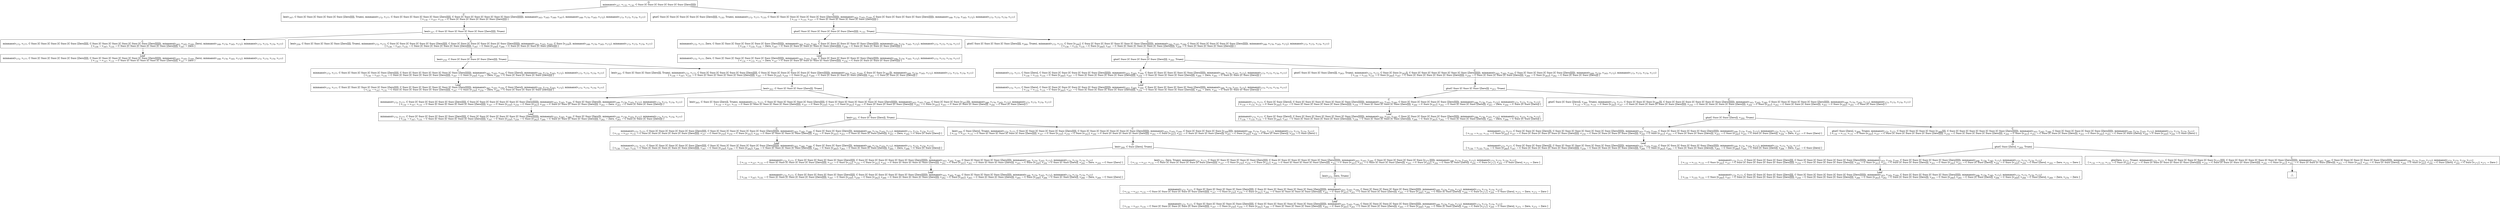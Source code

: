 digraph {
    graph [rankdir=TB
          ,bgcolor=transparent];
    node [shape=box
         ,fillcolor=white
         ,style=filled];
    0 [label=<O <BR/> minmaxo(v<SUB>167</SUB>, v<SUB>135</SUB>, v<SUB>130</SUB>, C Succ [C Succ [C Succ [C Succ [C Succ [Zero]]]]])>];
    1 [label=<C <BR/> leo(v<SUB>167</SUB>, C Succ [C Succ [C Succ [C Succ [C Succ [Zero]]]]], Trueo), minmaxo(v<SUB>172</SUB>, v<SUB>177</SUB>, C Succ [C Succ [C Succ [C Succ [C Succ [Zero]]]]], C Succ [C Succ [C Succ [C Succ [C Succ [C Succ [Zero]]]]]]), minmaxo(v<SUB>163</SUB>, v<SUB>165</SUB>, v<SUB>160</SUB>, v<SUB>167</SUB>), minmaxo(v<SUB>168</SUB>, v<SUB>170</SUB>, v<SUB>165</SUB>, v<SUB>172</SUB>), minmaxo(v<SUB>173</SUB>, v<SUB>175</SUB>, v<SUB>170</SUB>, v<SUB>177</SUB>) <BR/>  [ v<SUB>130</SUB> &rarr; v<SUB>167</SUB>, v<SUB>135</SUB> &rarr; C Succ [C Succ [C Succ [C Succ [C Succ [Zero]]]]] ] >];
    2 [label=<C <BR/> gto(C Succ [C Succ [C Succ [C Succ [C Succ [Zero]]]]], v<SUB>135</SUB>, Trueo), minmaxo(v<SUB>172</SUB>, v<SUB>177</SUB>, v<SUB>135</SUB>, C Succ [C Succ [C Succ [C Succ [C Succ [C Succ [Zero]]]]]]), minmaxo(v<SUB>163</SUB>, v<SUB>165</SUB>, v<SUB>160</SUB>, C Succ [C Succ [C Succ [C Succ [C Succ [Zero]]]]]), minmaxo(v<SUB>168</SUB>, v<SUB>170</SUB>, v<SUB>165</SUB>, v<SUB>172</SUB>), minmaxo(v<SUB>173</SUB>, v<SUB>175</SUB>, v<SUB>170</SUB>, v<SUB>177</SUB>) <BR/>  [ v<SUB>130</SUB> &rarr; v<SUB>135</SUB>, v<SUB>167</SUB> &rarr; C Succ [C Succ [C Succ [C Succ [C Succ [Zero]]]]] ] >];
    3 [label=<O <BR/> leo(v<SUB>167</SUB>, C Succ [C Succ [C Succ [C Succ [C Succ [Zero]]]]], Trueo)>];
    4 [label=<C <BR/> minmaxo(v<SUB>172</SUB>, v<SUB>177</SUB>, C Succ [C Succ [C Succ [C Succ [C Succ [Zero]]]]], C Succ [C Succ [C Succ [C Succ [C Succ [C Succ [Zero]]]]]]), minmaxo(v<SUB>163</SUB>, v<SUB>165</SUB>, v<SUB>160</SUB>, Zero), minmaxo(v<SUB>168</SUB>, v<SUB>170</SUB>, v<SUB>165</SUB>, v<SUB>172</SUB>), minmaxo(v<SUB>173</SUB>, v<SUB>175</SUB>, v<SUB>170</SUB>, v<SUB>177</SUB>) <BR/>  [ v<SUB>130</SUB> &rarr; v<SUB>167</SUB>, v<SUB>135</SUB> &rarr; C Succ [C Succ [C Succ [C Succ [C Succ [Zero]]]]], v<SUB>167</SUB> &rarr; Zero ] >];
    5 [label=<C <BR/> leo(v<SUB>259</SUB>, C Succ [C Succ [C Succ [C Succ [Zero]]]], Trueo), minmaxo(v<SUB>172</SUB>, v<SUB>177</SUB>, C Succ [C Succ [C Succ [C Succ [C Succ [Zero]]]]], C Succ [C Succ [C Succ [C Succ [C Succ [C Succ [Zero]]]]]]), minmaxo(v<SUB>163</SUB>, v<SUB>165</SUB>, v<SUB>160</SUB>, C Succ [v<SUB>259</SUB>]), minmaxo(v<SUB>168</SUB>, v<SUB>170</SUB>, v<SUB>165</SUB>, v<SUB>172</SUB>), minmaxo(v<SUB>173</SUB>, v<SUB>175</SUB>, v<SUB>170</SUB>, v<SUB>177</SUB>) <BR/>  [ v<SUB>130</SUB> &rarr; v<SUB>167</SUB>, v<SUB>135</SUB> &rarr; C Succ [C Succ [C Succ [C Succ [C Succ [Zero]]]]], v<SUB>167</SUB> &rarr; C Succ [v<SUB>259</SUB>], v<SUB>260</SUB> &rarr; C Succ [C Succ [C Succ [C Succ [Zero]]]] ] >];
    6 [label=<Leaf <BR/> minmaxo(v<SUB>172</SUB>, v<SUB>177</SUB>, C Succ [C Succ [C Succ [C Succ [C Succ [Zero]]]]], C Succ [C Succ [C Succ [C Succ [C Succ [C Succ [Zero]]]]]]), minmaxo(v<SUB>163</SUB>, v<SUB>165</SUB>, v<SUB>160</SUB>, Zero), minmaxo(v<SUB>168</SUB>, v<SUB>170</SUB>, v<SUB>165</SUB>, v<SUB>172</SUB>), minmaxo(v<SUB>173</SUB>, v<SUB>175</SUB>, v<SUB>170</SUB>, v<SUB>177</SUB>) <BR/>  [ v<SUB>130</SUB> &rarr; v<SUB>167</SUB>, v<SUB>135</SUB> &rarr; C Succ [C Succ [C Succ [C Succ [C Succ [Zero]]]]], v<SUB>167</SUB> &rarr; Zero ] >];
    7 [label=<O <BR/> leo(v<SUB>259</SUB>, C Succ [C Succ [C Succ [C Succ [Zero]]]], Trueo)>];
    8 [label=<C <BR/> minmaxo(v<SUB>172</SUB>, v<SUB>177</SUB>, C Succ [C Succ [C Succ [C Succ [C Succ [Zero]]]]], C Succ [C Succ [C Succ [C Succ [C Succ [C Succ [Zero]]]]]]), minmaxo(v<SUB>163</SUB>, v<SUB>165</SUB>, v<SUB>160</SUB>, C Succ [Zero]), minmaxo(v<SUB>168</SUB>, v<SUB>170</SUB>, v<SUB>165</SUB>, v<SUB>172</SUB>), minmaxo(v<SUB>173</SUB>, v<SUB>175</SUB>, v<SUB>170</SUB>, v<SUB>177</SUB>) <BR/>  [ v<SUB>130</SUB> &rarr; v<SUB>167</SUB>, v<SUB>135</SUB> &rarr; C Succ [C Succ [C Succ [C Succ [C Succ [Zero]]]]], v<SUB>167</SUB> &rarr; C Succ [v<SUB>259</SUB>], v<SUB>259</SUB> &rarr; Zero, v<SUB>260</SUB> &rarr; C Succ [C Succ [C Succ [C Succ [Zero]]]] ] >];
    9 [label=<C <BR/> leo(v<SUB>262</SUB>, C Succ [C Succ [C Succ [Zero]]], Trueo), minmaxo(v<SUB>172</SUB>, v<SUB>177</SUB>, C Succ [C Succ [C Succ [C Succ [C Succ [Zero]]]]], C Succ [C Succ [C Succ [C Succ [C Succ [C Succ [Zero]]]]]]), minmaxo(v<SUB>163</SUB>, v<SUB>165</SUB>, v<SUB>160</SUB>, C Succ [C Succ [v<SUB>262</SUB>]]), minmaxo(v<SUB>168</SUB>, v<SUB>170</SUB>, v<SUB>165</SUB>, v<SUB>172</SUB>), minmaxo(v<SUB>173</SUB>, v<SUB>175</SUB>, v<SUB>170</SUB>, v<SUB>177</SUB>) <BR/>  [ v<SUB>130</SUB> &rarr; v<SUB>167</SUB>, v<SUB>135</SUB> &rarr; C Succ [C Succ [C Succ [C Succ [C Succ [Zero]]]]], v<SUB>167</SUB> &rarr; C Succ [v<SUB>259</SUB>], v<SUB>259</SUB> &rarr; C Succ [v<SUB>262</SUB>], v<SUB>260</SUB> &rarr; C Succ [C Succ [C Succ [C Succ [Zero]]]], v<SUB>263</SUB> &rarr; C Succ [C Succ [C Succ [Zero]]] ] >];
    10 [label=<Leaf <BR/> minmaxo(v<SUB>172</SUB>, v<SUB>177</SUB>, C Succ [C Succ [C Succ [C Succ [C Succ [Zero]]]]], C Succ [C Succ [C Succ [C Succ [C Succ [C Succ [Zero]]]]]]), minmaxo(v<SUB>163</SUB>, v<SUB>165</SUB>, v<SUB>160</SUB>, C Succ [Zero]), minmaxo(v<SUB>168</SUB>, v<SUB>170</SUB>, v<SUB>165</SUB>, v<SUB>172</SUB>), minmaxo(v<SUB>173</SUB>, v<SUB>175</SUB>, v<SUB>170</SUB>, v<SUB>177</SUB>) <BR/>  [ v<SUB>130</SUB> &rarr; v<SUB>167</SUB>, v<SUB>135</SUB> &rarr; C Succ [C Succ [C Succ [C Succ [C Succ [Zero]]]]], v<SUB>167</SUB> &rarr; C Succ [v<SUB>259</SUB>], v<SUB>259</SUB> &rarr; Zero, v<SUB>260</SUB> &rarr; C Succ [C Succ [C Succ [C Succ [Zero]]]] ] >];
    11 [label=<O <BR/> leo(v<SUB>262</SUB>, C Succ [C Succ [C Succ [Zero]]], Trueo)>];
    12 [label=<C <BR/> minmaxo(v<SUB>172</SUB>, v<SUB>177</SUB>, C Succ [C Succ [C Succ [C Succ [C Succ [Zero]]]]], C Succ [C Succ [C Succ [C Succ [C Succ [C Succ [Zero]]]]]]), minmaxo(v<SUB>163</SUB>, v<SUB>165</SUB>, v<SUB>160</SUB>, C Succ [C Succ [Zero]]), minmaxo(v<SUB>168</SUB>, v<SUB>170</SUB>, v<SUB>165</SUB>, v<SUB>172</SUB>), minmaxo(v<SUB>173</SUB>, v<SUB>175</SUB>, v<SUB>170</SUB>, v<SUB>177</SUB>) <BR/>  [ v<SUB>130</SUB> &rarr; v<SUB>167</SUB>, v<SUB>135</SUB> &rarr; C Succ [C Succ [C Succ [C Succ [C Succ [Zero]]]]], v<SUB>167</SUB> &rarr; C Succ [v<SUB>259</SUB>], v<SUB>259</SUB> &rarr; C Succ [v<SUB>262</SUB>], v<SUB>260</SUB> &rarr; C Succ [C Succ [C Succ [C Succ [Zero]]]], v<SUB>262</SUB> &rarr; Zero, v<SUB>263</SUB> &rarr; C Succ [C Succ [C Succ [Zero]]] ] >];
    13 [label=<C <BR/> leo(v<SUB>265</SUB>, C Succ [C Succ [Zero]], Trueo), minmaxo(v<SUB>172</SUB>, v<SUB>177</SUB>, C Succ [C Succ [C Succ [C Succ [C Succ [Zero]]]]], C Succ [C Succ [C Succ [C Succ [C Succ [C Succ [Zero]]]]]]), minmaxo(v<SUB>163</SUB>, v<SUB>165</SUB>, v<SUB>160</SUB>, C Succ [C Succ [C Succ [v<SUB>265</SUB>]]]), minmaxo(v<SUB>168</SUB>, v<SUB>170</SUB>, v<SUB>165</SUB>, v<SUB>172</SUB>), minmaxo(v<SUB>173</SUB>, v<SUB>175</SUB>, v<SUB>170</SUB>, v<SUB>177</SUB>) <BR/>  [ v<SUB>130</SUB> &rarr; v<SUB>167</SUB>, v<SUB>135</SUB> &rarr; C Succ [C Succ [C Succ [C Succ [C Succ [Zero]]]]], v<SUB>167</SUB> &rarr; C Succ [v<SUB>259</SUB>], v<SUB>259</SUB> &rarr; C Succ [v<SUB>262</SUB>], v<SUB>260</SUB> &rarr; C Succ [C Succ [C Succ [C Succ [Zero]]]], v<SUB>262</SUB> &rarr; C Succ [v<SUB>265</SUB>], v<SUB>263</SUB> &rarr; C Succ [C Succ [C Succ [Zero]]], v<SUB>266</SUB> &rarr; C Succ [C Succ [Zero]] ] >];
    14 [label=<Leaf <BR/> minmaxo(v<SUB>172</SUB>, v<SUB>177</SUB>, C Succ [C Succ [C Succ [C Succ [C Succ [Zero]]]]], C Succ [C Succ [C Succ [C Succ [C Succ [C Succ [Zero]]]]]]), minmaxo(v<SUB>163</SUB>, v<SUB>165</SUB>, v<SUB>160</SUB>, C Succ [C Succ [Zero]]), minmaxo(v<SUB>168</SUB>, v<SUB>170</SUB>, v<SUB>165</SUB>, v<SUB>172</SUB>), minmaxo(v<SUB>173</SUB>, v<SUB>175</SUB>, v<SUB>170</SUB>, v<SUB>177</SUB>) <BR/>  [ v<SUB>130</SUB> &rarr; v<SUB>167</SUB>, v<SUB>135</SUB> &rarr; C Succ [C Succ [C Succ [C Succ [C Succ [Zero]]]]], v<SUB>167</SUB> &rarr; C Succ [v<SUB>259</SUB>], v<SUB>259</SUB> &rarr; C Succ [v<SUB>262</SUB>], v<SUB>260</SUB> &rarr; C Succ [C Succ [C Succ [C Succ [Zero]]]], v<SUB>262</SUB> &rarr; Zero, v<SUB>263</SUB> &rarr; C Succ [C Succ [C Succ [Zero]]] ] >];
    15 [label=<O <BR/> leo(v<SUB>265</SUB>, C Succ [C Succ [Zero]], Trueo)>];
    16 [label=<C <BR/> minmaxo(v<SUB>172</SUB>, v<SUB>177</SUB>, C Succ [C Succ [C Succ [C Succ [C Succ [Zero]]]]], C Succ [C Succ [C Succ [C Succ [C Succ [C Succ [Zero]]]]]]), minmaxo(v<SUB>163</SUB>, v<SUB>165</SUB>, v<SUB>160</SUB>, C Succ [C Succ [C Succ [Zero]]]), minmaxo(v<SUB>168</SUB>, v<SUB>170</SUB>, v<SUB>165</SUB>, v<SUB>172</SUB>), minmaxo(v<SUB>173</SUB>, v<SUB>175</SUB>, v<SUB>170</SUB>, v<SUB>177</SUB>) <BR/>  [ v<SUB>130</SUB> &rarr; v<SUB>167</SUB>, v<SUB>135</SUB> &rarr; C Succ [C Succ [C Succ [C Succ [C Succ [Zero]]]]], v<SUB>167</SUB> &rarr; C Succ [v<SUB>259</SUB>], v<SUB>259</SUB> &rarr; C Succ [v<SUB>262</SUB>], v<SUB>260</SUB> &rarr; C Succ [C Succ [C Succ [C Succ [Zero]]]], v<SUB>262</SUB> &rarr; C Succ [v<SUB>265</SUB>], v<SUB>263</SUB> &rarr; C Succ [C Succ [C Succ [Zero]]], v<SUB>265</SUB> &rarr; Zero, v<SUB>266</SUB> &rarr; C Succ [C Succ [Zero]] ] >];
    17 [label=<C <BR/> leo(v<SUB>268</SUB>, C Succ [Zero], Trueo), minmaxo(v<SUB>172</SUB>, v<SUB>177</SUB>, C Succ [C Succ [C Succ [C Succ [C Succ [Zero]]]]], C Succ [C Succ [C Succ [C Succ [C Succ [C Succ [Zero]]]]]]), minmaxo(v<SUB>163</SUB>, v<SUB>165</SUB>, v<SUB>160</SUB>, C Succ [C Succ [C Succ [C Succ [v<SUB>268</SUB>]]]]), minmaxo(v<SUB>168</SUB>, v<SUB>170</SUB>, v<SUB>165</SUB>, v<SUB>172</SUB>), minmaxo(v<SUB>173</SUB>, v<SUB>175</SUB>, v<SUB>170</SUB>, v<SUB>177</SUB>) <BR/>  [ v<SUB>130</SUB> &rarr; v<SUB>167</SUB>, v<SUB>135</SUB> &rarr; C Succ [C Succ [C Succ [C Succ [C Succ [Zero]]]]], v<SUB>167</SUB> &rarr; C Succ [v<SUB>259</SUB>], v<SUB>259</SUB> &rarr; C Succ [v<SUB>262</SUB>], v<SUB>260</SUB> &rarr; C Succ [C Succ [C Succ [C Succ [Zero]]]], v<SUB>262</SUB> &rarr; C Succ [v<SUB>265</SUB>], v<SUB>263</SUB> &rarr; C Succ [C Succ [C Succ [Zero]]], v<SUB>265</SUB> &rarr; C Succ [v<SUB>268</SUB>], v<SUB>266</SUB> &rarr; C Succ [C Succ [Zero]], v<SUB>269</SUB> &rarr; C Succ [Zero] ] >];
    18 [label=<Leaf <BR/> minmaxo(v<SUB>172</SUB>, v<SUB>177</SUB>, C Succ [C Succ [C Succ [C Succ [C Succ [Zero]]]]], C Succ [C Succ [C Succ [C Succ [C Succ [C Succ [Zero]]]]]]), minmaxo(v<SUB>163</SUB>, v<SUB>165</SUB>, v<SUB>160</SUB>, C Succ [C Succ [C Succ [Zero]]]), minmaxo(v<SUB>168</SUB>, v<SUB>170</SUB>, v<SUB>165</SUB>, v<SUB>172</SUB>), minmaxo(v<SUB>173</SUB>, v<SUB>175</SUB>, v<SUB>170</SUB>, v<SUB>177</SUB>) <BR/>  [ v<SUB>130</SUB> &rarr; v<SUB>167</SUB>, v<SUB>135</SUB> &rarr; C Succ [C Succ [C Succ [C Succ [C Succ [Zero]]]]], v<SUB>167</SUB> &rarr; C Succ [v<SUB>259</SUB>], v<SUB>259</SUB> &rarr; C Succ [v<SUB>262</SUB>], v<SUB>260</SUB> &rarr; C Succ [C Succ [C Succ [C Succ [Zero]]]], v<SUB>262</SUB> &rarr; C Succ [v<SUB>265</SUB>], v<SUB>263</SUB> &rarr; C Succ [C Succ [C Succ [Zero]]], v<SUB>265</SUB> &rarr; Zero, v<SUB>266</SUB> &rarr; C Succ [C Succ [Zero]] ] >];
    19 [label=<O <BR/> leo(v<SUB>268</SUB>, C Succ [Zero], Trueo)>];
    20 [label=<C <BR/> minmaxo(v<SUB>172</SUB>, v<SUB>177</SUB>, C Succ [C Succ [C Succ [C Succ [C Succ [Zero]]]]], C Succ [C Succ [C Succ [C Succ [C Succ [C Succ [Zero]]]]]]), minmaxo(v<SUB>163</SUB>, v<SUB>165</SUB>, v<SUB>160</SUB>, C Succ [C Succ [C Succ [C Succ [Zero]]]]), minmaxo(v<SUB>168</SUB>, v<SUB>170</SUB>, v<SUB>165</SUB>, v<SUB>172</SUB>), minmaxo(v<SUB>173</SUB>, v<SUB>175</SUB>, v<SUB>170</SUB>, v<SUB>177</SUB>) <BR/>  [ v<SUB>130</SUB> &rarr; v<SUB>167</SUB>, v<SUB>135</SUB> &rarr; C Succ [C Succ [C Succ [C Succ [C Succ [Zero]]]]], v<SUB>167</SUB> &rarr; C Succ [v<SUB>259</SUB>], v<SUB>259</SUB> &rarr; C Succ [v<SUB>262</SUB>], v<SUB>260</SUB> &rarr; C Succ [C Succ [C Succ [C Succ [Zero]]]], v<SUB>262</SUB> &rarr; C Succ [v<SUB>265</SUB>], v<SUB>263</SUB> &rarr; C Succ [C Succ [C Succ [Zero]]], v<SUB>265</SUB> &rarr; C Succ [v<SUB>268</SUB>], v<SUB>266</SUB> &rarr; C Succ [C Succ [Zero]], v<SUB>268</SUB> &rarr; Zero, v<SUB>269</SUB> &rarr; C Succ [Zero] ] >];
    21 [label=<C <BR/> leo(v<SUB>271</SUB>, Zero, Trueo), minmaxo(v<SUB>172</SUB>, v<SUB>177</SUB>, C Succ [C Succ [C Succ [C Succ [C Succ [Zero]]]]], C Succ [C Succ [C Succ [C Succ [C Succ [C Succ [Zero]]]]]]), minmaxo(v<SUB>163</SUB>, v<SUB>165</SUB>, v<SUB>160</SUB>, C Succ [C Succ [C Succ [C Succ [C Succ [v<SUB>271</SUB>]]]]]), minmaxo(v<SUB>168</SUB>, v<SUB>170</SUB>, v<SUB>165</SUB>, v<SUB>172</SUB>), minmaxo(v<SUB>173</SUB>, v<SUB>175</SUB>, v<SUB>170</SUB>, v<SUB>177</SUB>) <BR/>  [ v<SUB>130</SUB> &rarr; v<SUB>167</SUB>, v<SUB>135</SUB> &rarr; C Succ [C Succ [C Succ [C Succ [C Succ [Zero]]]]], v<SUB>167</SUB> &rarr; C Succ [v<SUB>259</SUB>], v<SUB>259</SUB> &rarr; C Succ [v<SUB>262</SUB>], v<SUB>260</SUB> &rarr; C Succ [C Succ [C Succ [C Succ [Zero]]]], v<SUB>262</SUB> &rarr; C Succ [v<SUB>265</SUB>], v<SUB>263</SUB> &rarr; C Succ [C Succ [C Succ [Zero]]], v<SUB>265</SUB> &rarr; C Succ [v<SUB>268</SUB>], v<SUB>266</SUB> &rarr; C Succ [C Succ [Zero]], v<SUB>268</SUB> &rarr; C Succ [v<SUB>271</SUB>], v<SUB>269</SUB> &rarr; C Succ [Zero], v<SUB>272</SUB> &rarr; Zero ] >];
    22 [label=<Leaf <BR/> minmaxo(v<SUB>172</SUB>, v<SUB>177</SUB>, C Succ [C Succ [C Succ [C Succ [C Succ [Zero]]]]], C Succ [C Succ [C Succ [C Succ [C Succ [C Succ [Zero]]]]]]), minmaxo(v<SUB>163</SUB>, v<SUB>165</SUB>, v<SUB>160</SUB>, C Succ [C Succ [C Succ [C Succ [Zero]]]]), minmaxo(v<SUB>168</SUB>, v<SUB>170</SUB>, v<SUB>165</SUB>, v<SUB>172</SUB>), minmaxo(v<SUB>173</SUB>, v<SUB>175</SUB>, v<SUB>170</SUB>, v<SUB>177</SUB>) <BR/>  [ v<SUB>130</SUB> &rarr; v<SUB>167</SUB>, v<SUB>135</SUB> &rarr; C Succ [C Succ [C Succ [C Succ [C Succ [Zero]]]]], v<SUB>167</SUB> &rarr; C Succ [v<SUB>259</SUB>], v<SUB>259</SUB> &rarr; C Succ [v<SUB>262</SUB>], v<SUB>260</SUB> &rarr; C Succ [C Succ [C Succ [C Succ [Zero]]]], v<SUB>262</SUB> &rarr; C Succ [v<SUB>265</SUB>], v<SUB>263</SUB> &rarr; C Succ [C Succ [C Succ [Zero]]], v<SUB>265</SUB> &rarr; C Succ [v<SUB>268</SUB>], v<SUB>266</SUB> &rarr; C Succ [C Succ [Zero]], v<SUB>268</SUB> &rarr; Zero, v<SUB>269</SUB> &rarr; C Succ [Zero] ] >];
    23 [label=<O <BR/> leo(v<SUB>271</SUB>, Zero, Trueo)>];
    24 [label=<C <BR/> minmaxo(v<SUB>172</SUB>, v<SUB>177</SUB>, C Succ [C Succ [C Succ [C Succ [C Succ [Zero]]]]], C Succ [C Succ [C Succ [C Succ [C Succ [C Succ [Zero]]]]]]), minmaxo(v<SUB>163</SUB>, v<SUB>165</SUB>, v<SUB>160</SUB>, C Succ [C Succ [C Succ [C Succ [C Succ [Zero]]]]]), minmaxo(v<SUB>168</SUB>, v<SUB>170</SUB>, v<SUB>165</SUB>, v<SUB>172</SUB>), minmaxo(v<SUB>173</SUB>, v<SUB>175</SUB>, v<SUB>170</SUB>, v<SUB>177</SUB>) <BR/>  [ v<SUB>130</SUB> &rarr; v<SUB>167</SUB>, v<SUB>135</SUB> &rarr; C Succ [C Succ [C Succ [C Succ [C Succ [Zero]]]]], v<SUB>167</SUB> &rarr; C Succ [v<SUB>259</SUB>], v<SUB>259</SUB> &rarr; C Succ [v<SUB>262</SUB>], v<SUB>260</SUB> &rarr; C Succ [C Succ [C Succ [C Succ [Zero]]]], v<SUB>262</SUB> &rarr; C Succ [v<SUB>265</SUB>], v<SUB>263</SUB> &rarr; C Succ [C Succ [C Succ [Zero]]], v<SUB>265</SUB> &rarr; C Succ [v<SUB>268</SUB>], v<SUB>266</SUB> &rarr; C Succ [C Succ [Zero]], v<SUB>268</SUB> &rarr; C Succ [v<SUB>271</SUB>], v<SUB>269</SUB> &rarr; C Succ [Zero], v<SUB>271</SUB> &rarr; Zero, v<SUB>272</SUB> &rarr; Zero ] >];
    25 [label=<Leaf <BR/> minmaxo(v<SUB>172</SUB>, v<SUB>177</SUB>, C Succ [C Succ [C Succ [C Succ [C Succ [Zero]]]]], C Succ [C Succ [C Succ [C Succ [C Succ [C Succ [Zero]]]]]]), minmaxo(v<SUB>163</SUB>, v<SUB>165</SUB>, v<SUB>160</SUB>, C Succ [C Succ [C Succ [C Succ [C Succ [Zero]]]]]), minmaxo(v<SUB>168</SUB>, v<SUB>170</SUB>, v<SUB>165</SUB>, v<SUB>172</SUB>), minmaxo(v<SUB>173</SUB>, v<SUB>175</SUB>, v<SUB>170</SUB>, v<SUB>177</SUB>) <BR/>  [ v<SUB>130</SUB> &rarr; v<SUB>167</SUB>, v<SUB>135</SUB> &rarr; C Succ [C Succ [C Succ [C Succ [C Succ [Zero]]]]], v<SUB>167</SUB> &rarr; C Succ [v<SUB>259</SUB>], v<SUB>259</SUB> &rarr; C Succ [v<SUB>262</SUB>], v<SUB>260</SUB> &rarr; C Succ [C Succ [C Succ [C Succ [Zero]]]], v<SUB>262</SUB> &rarr; C Succ [v<SUB>265</SUB>], v<SUB>263</SUB> &rarr; C Succ [C Succ [C Succ [Zero]]], v<SUB>265</SUB> &rarr; C Succ [v<SUB>268</SUB>], v<SUB>266</SUB> &rarr; C Succ [C Succ [Zero]], v<SUB>268</SUB> &rarr; C Succ [v<SUB>271</SUB>], v<SUB>269</SUB> &rarr; C Succ [Zero], v<SUB>271</SUB> &rarr; Zero, v<SUB>272</SUB> &rarr; Zero ] >];
    26 [label=<O <BR/> gto(C Succ [C Succ [C Succ [C Succ [C Succ [Zero]]]]], v<SUB>135</SUB>, Trueo)>];
    27 [label=<C <BR/> minmaxo(v<SUB>172</SUB>, v<SUB>177</SUB>, Zero, C Succ [C Succ [C Succ [C Succ [C Succ [C Succ [Zero]]]]]]), minmaxo(v<SUB>163</SUB>, v<SUB>165</SUB>, v<SUB>160</SUB>, C Succ [C Succ [C Succ [C Succ [C Succ [Zero]]]]]), minmaxo(v<SUB>168</SUB>, v<SUB>170</SUB>, v<SUB>165</SUB>, v<SUB>172</SUB>), minmaxo(v<SUB>173</SUB>, v<SUB>175</SUB>, v<SUB>170</SUB>, v<SUB>177</SUB>) <BR/>  [ v<SUB>130</SUB> &rarr; v<SUB>135</SUB>, v<SUB>135</SUB> &rarr; Zero, v<SUB>167</SUB> &rarr; C Succ [C Succ [C Succ [C Succ [C Succ [Zero]]]]], v<SUB>258</SUB> &rarr; C Succ [C Succ [C Succ [C Succ [Zero]]]] ] >];
    28 [label=<C <BR/> gto(C Succ [C Succ [C Succ [C Succ [Zero]]]], v<SUB>260</SUB>, Trueo), minmaxo(v<SUB>172</SUB>, v<SUB>177</SUB>, C Succ [v<SUB>260</SUB>], C Succ [C Succ [C Succ [C Succ [C Succ [C Succ [Zero]]]]]]), minmaxo(v<SUB>163</SUB>, v<SUB>165</SUB>, v<SUB>160</SUB>, C Succ [C Succ [C Succ [C Succ [C Succ [Zero]]]]]), minmaxo(v<SUB>168</SUB>, v<SUB>170</SUB>, v<SUB>165</SUB>, v<SUB>172</SUB>), minmaxo(v<SUB>173</SUB>, v<SUB>175</SUB>, v<SUB>170</SUB>, v<SUB>177</SUB>) <BR/>  [ v<SUB>130</SUB> &rarr; v<SUB>135</SUB>, v<SUB>135</SUB> &rarr; C Succ [v<SUB>260</SUB>], v<SUB>167</SUB> &rarr; C Succ [C Succ [C Succ [C Succ [C Succ [Zero]]]]], v<SUB>259</SUB> &rarr; C Succ [C Succ [C Succ [C Succ [Zero]]]] ] >];
    29 [label=<Leaf <BR/> minmaxo(v<SUB>172</SUB>, v<SUB>177</SUB>, Zero, C Succ [C Succ [C Succ [C Succ [C Succ [C Succ [Zero]]]]]]), minmaxo(v<SUB>163</SUB>, v<SUB>165</SUB>, v<SUB>160</SUB>, C Succ [C Succ [C Succ [C Succ [C Succ [Zero]]]]]), minmaxo(v<SUB>168</SUB>, v<SUB>170</SUB>, v<SUB>165</SUB>, v<SUB>172</SUB>), minmaxo(v<SUB>173</SUB>, v<SUB>175</SUB>, v<SUB>170</SUB>, v<SUB>177</SUB>) <BR/>  [ v<SUB>130</SUB> &rarr; v<SUB>135</SUB>, v<SUB>135</SUB> &rarr; Zero, v<SUB>167</SUB> &rarr; C Succ [C Succ [C Succ [C Succ [C Succ [Zero]]]]], v<SUB>258</SUB> &rarr; C Succ [C Succ [C Succ [C Succ [Zero]]]] ] >];
    30 [label=<O <BR/> gto(C Succ [C Succ [C Succ [C Succ [Zero]]]], v<SUB>260</SUB>, Trueo)>];
    31 [label=<C <BR/> minmaxo(v<SUB>172</SUB>, v<SUB>177</SUB>, C Succ [Zero], C Succ [C Succ [C Succ [C Succ [C Succ [C Succ [Zero]]]]]]), minmaxo(v<SUB>163</SUB>, v<SUB>165</SUB>, v<SUB>160</SUB>, C Succ [C Succ [C Succ [C Succ [C Succ [Zero]]]]]), minmaxo(v<SUB>168</SUB>, v<SUB>170</SUB>, v<SUB>165</SUB>, v<SUB>172</SUB>), minmaxo(v<SUB>173</SUB>, v<SUB>175</SUB>, v<SUB>170</SUB>, v<SUB>177</SUB>) <BR/>  [ v<SUB>130</SUB> &rarr; v<SUB>135</SUB>, v<SUB>135</SUB> &rarr; C Succ [v<SUB>260</SUB>], v<SUB>167</SUB> &rarr; C Succ [C Succ [C Succ [C Succ [C Succ [Zero]]]]], v<SUB>259</SUB> &rarr; C Succ [C Succ [C Succ [C Succ [Zero]]]], v<SUB>260</SUB> &rarr; Zero, v<SUB>261</SUB> &rarr; C Succ [C Succ [C Succ [Zero]]] ] >];
    32 [label=<C <BR/> gto(C Succ [C Succ [C Succ [Zero]]], v<SUB>263</SUB>, Trueo), minmaxo(v<SUB>172</SUB>, v<SUB>177</SUB>, C Succ [C Succ [v<SUB>263</SUB>]], C Succ [C Succ [C Succ [C Succ [C Succ [C Succ [Zero]]]]]]), minmaxo(v<SUB>163</SUB>, v<SUB>165</SUB>, v<SUB>160</SUB>, C Succ [C Succ [C Succ [C Succ [C Succ [Zero]]]]]), minmaxo(v<SUB>168</SUB>, v<SUB>170</SUB>, v<SUB>165</SUB>, v<SUB>172</SUB>), minmaxo(v<SUB>173</SUB>, v<SUB>175</SUB>, v<SUB>170</SUB>, v<SUB>177</SUB>) <BR/>  [ v<SUB>130</SUB> &rarr; v<SUB>135</SUB>, v<SUB>135</SUB> &rarr; C Succ [v<SUB>260</SUB>], v<SUB>167</SUB> &rarr; C Succ [C Succ [C Succ [C Succ [C Succ [Zero]]]]], v<SUB>259</SUB> &rarr; C Succ [C Succ [C Succ [C Succ [Zero]]]], v<SUB>260</SUB> &rarr; C Succ [v<SUB>263</SUB>], v<SUB>262</SUB> &rarr; C Succ [C Succ [C Succ [Zero]]] ] >];
    33 [label=<Leaf <BR/> minmaxo(v<SUB>172</SUB>, v<SUB>177</SUB>, C Succ [Zero], C Succ [C Succ [C Succ [C Succ [C Succ [C Succ [Zero]]]]]]), minmaxo(v<SUB>163</SUB>, v<SUB>165</SUB>, v<SUB>160</SUB>, C Succ [C Succ [C Succ [C Succ [C Succ [Zero]]]]]), minmaxo(v<SUB>168</SUB>, v<SUB>170</SUB>, v<SUB>165</SUB>, v<SUB>172</SUB>), minmaxo(v<SUB>173</SUB>, v<SUB>175</SUB>, v<SUB>170</SUB>, v<SUB>177</SUB>) <BR/>  [ v<SUB>130</SUB> &rarr; v<SUB>135</SUB>, v<SUB>135</SUB> &rarr; C Succ [v<SUB>260</SUB>], v<SUB>167</SUB> &rarr; C Succ [C Succ [C Succ [C Succ [C Succ [Zero]]]]], v<SUB>259</SUB> &rarr; C Succ [C Succ [C Succ [C Succ [Zero]]]], v<SUB>260</SUB> &rarr; Zero, v<SUB>261</SUB> &rarr; C Succ [C Succ [C Succ [Zero]]] ] >];
    34 [label=<O <BR/> gto(C Succ [C Succ [C Succ [Zero]]], v<SUB>263</SUB>, Trueo)>];
    35 [label=<C <BR/> minmaxo(v<SUB>172</SUB>, v<SUB>177</SUB>, C Succ [C Succ [Zero]], C Succ [C Succ [C Succ [C Succ [C Succ [C Succ [Zero]]]]]]), minmaxo(v<SUB>163</SUB>, v<SUB>165</SUB>, v<SUB>160</SUB>, C Succ [C Succ [C Succ [C Succ [C Succ [Zero]]]]]), minmaxo(v<SUB>168</SUB>, v<SUB>170</SUB>, v<SUB>165</SUB>, v<SUB>172</SUB>), minmaxo(v<SUB>173</SUB>, v<SUB>175</SUB>, v<SUB>170</SUB>, v<SUB>177</SUB>) <BR/>  [ v<SUB>130</SUB> &rarr; v<SUB>135</SUB>, v<SUB>135</SUB> &rarr; C Succ [v<SUB>260</SUB>], v<SUB>167</SUB> &rarr; C Succ [C Succ [C Succ [C Succ [C Succ [Zero]]]]], v<SUB>259</SUB> &rarr; C Succ [C Succ [C Succ [C Succ [Zero]]]], v<SUB>260</SUB> &rarr; C Succ [v<SUB>263</SUB>], v<SUB>262</SUB> &rarr; C Succ [C Succ [C Succ [Zero]]], v<SUB>263</SUB> &rarr; Zero, v<SUB>264</SUB> &rarr; C Succ [C Succ [Zero]] ] >];
    36 [label=<C <BR/> gto(C Succ [C Succ [Zero]], v<SUB>266</SUB>, Trueo), minmaxo(v<SUB>172</SUB>, v<SUB>177</SUB>, C Succ [C Succ [C Succ [v<SUB>266</SUB>]]], C Succ [C Succ [C Succ [C Succ [C Succ [C Succ [Zero]]]]]]), minmaxo(v<SUB>163</SUB>, v<SUB>165</SUB>, v<SUB>160</SUB>, C Succ [C Succ [C Succ [C Succ [C Succ [Zero]]]]]), minmaxo(v<SUB>168</SUB>, v<SUB>170</SUB>, v<SUB>165</SUB>, v<SUB>172</SUB>), minmaxo(v<SUB>173</SUB>, v<SUB>175</SUB>, v<SUB>170</SUB>, v<SUB>177</SUB>) <BR/>  [ v<SUB>130</SUB> &rarr; v<SUB>135</SUB>, v<SUB>135</SUB> &rarr; C Succ [v<SUB>260</SUB>], v<SUB>167</SUB> &rarr; C Succ [C Succ [C Succ [C Succ [C Succ [Zero]]]]], v<SUB>259</SUB> &rarr; C Succ [C Succ [C Succ [C Succ [Zero]]]], v<SUB>260</SUB> &rarr; C Succ [v<SUB>263</SUB>], v<SUB>262</SUB> &rarr; C Succ [C Succ [C Succ [Zero]]], v<SUB>263</SUB> &rarr; C Succ [v<SUB>266</SUB>], v<SUB>265</SUB> &rarr; C Succ [C Succ [Zero]] ] >];
    37 [label=<Leaf <BR/> minmaxo(v<SUB>172</SUB>, v<SUB>177</SUB>, C Succ [C Succ [Zero]], C Succ [C Succ [C Succ [C Succ [C Succ [C Succ [Zero]]]]]]), minmaxo(v<SUB>163</SUB>, v<SUB>165</SUB>, v<SUB>160</SUB>, C Succ [C Succ [C Succ [C Succ [C Succ [Zero]]]]]), minmaxo(v<SUB>168</SUB>, v<SUB>170</SUB>, v<SUB>165</SUB>, v<SUB>172</SUB>), minmaxo(v<SUB>173</SUB>, v<SUB>175</SUB>, v<SUB>170</SUB>, v<SUB>177</SUB>) <BR/>  [ v<SUB>130</SUB> &rarr; v<SUB>135</SUB>, v<SUB>135</SUB> &rarr; C Succ [v<SUB>260</SUB>], v<SUB>167</SUB> &rarr; C Succ [C Succ [C Succ [C Succ [C Succ [Zero]]]]], v<SUB>259</SUB> &rarr; C Succ [C Succ [C Succ [C Succ [Zero]]]], v<SUB>260</SUB> &rarr; C Succ [v<SUB>263</SUB>], v<SUB>262</SUB> &rarr; C Succ [C Succ [C Succ [Zero]]], v<SUB>263</SUB> &rarr; Zero, v<SUB>264</SUB> &rarr; C Succ [C Succ [Zero]] ] >];
    38 [label=<O <BR/> gto(C Succ [C Succ [Zero]], v<SUB>266</SUB>, Trueo)>];
    39 [label=<C <BR/> minmaxo(v<SUB>172</SUB>, v<SUB>177</SUB>, C Succ [C Succ [C Succ [Zero]]], C Succ [C Succ [C Succ [C Succ [C Succ [C Succ [Zero]]]]]]), minmaxo(v<SUB>163</SUB>, v<SUB>165</SUB>, v<SUB>160</SUB>, C Succ [C Succ [C Succ [C Succ [C Succ [Zero]]]]]), minmaxo(v<SUB>168</SUB>, v<SUB>170</SUB>, v<SUB>165</SUB>, v<SUB>172</SUB>), minmaxo(v<SUB>173</SUB>, v<SUB>175</SUB>, v<SUB>170</SUB>, v<SUB>177</SUB>) <BR/>  [ v<SUB>130</SUB> &rarr; v<SUB>135</SUB>, v<SUB>135</SUB> &rarr; C Succ [v<SUB>260</SUB>], v<SUB>167</SUB> &rarr; C Succ [C Succ [C Succ [C Succ [C Succ [Zero]]]]], v<SUB>259</SUB> &rarr; C Succ [C Succ [C Succ [C Succ [Zero]]]], v<SUB>260</SUB> &rarr; C Succ [v<SUB>263</SUB>], v<SUB>262</SUB> &rarr; C Succ [C Succ [C Succ [Zero]]], v<SUB>263</SUB> &rarr; C Succ [v<SUB>266</SUB>], v<SUB>265</SUB> &rarr; C Succ [C Succ [Zero]], v<SUB>266</SUB> &rarr; Zero, v<SUB>267</SUB> &rarr; C Succ [Zero] ] >];
    40 [label=<C <BR/> gto(C Succ [Zero], v<SUB>269</SUB>, Trueo), minmaxo(v<SUB>172</SUB>, v<SUB>177</SUB>, C Succ [C Succ [C Succ [C Succ [v<SUB>269</SUB>]]]], C Succ [C Succ [C Succ [C Succ [C Succ [C Succ [Zero]]]]]]), minmaxo(v<SUB>163</SUB>, v<SUB>165</SUB>, v<SUB>160</SUB>, C Succ [C Succ [C Succ [C Succ [C Succ [Zero]]]]]), minmaxo(v<SUB>168</SUB>, v<SUB>170</SUB>, v<SUB>165</SUB>, v<SUB>172</SUB>), minmaxo(v<SUB>173</SUB>, v<SUB>175</SUB>, v<SUB>170</SUB>, v<SUB>177</SUB>) <BR/>  [ v<SUB>130</SUB> &rarr; v<SUB>135</SUB>, v<SUB>135</SUB> &rarr; C Succ [v<SUB>260</SUB>], v<SUB>167</SUB> &rarr; C Succ [C Succ [C Succ [C Succ [C Succ [Zero]]]]], v<SUB>259</SUB> &rarr; C Succ [C Succ [C Succ [C Succ [Zero]]]], v<SUB>260</SUB> &rarr; C Succ [v<SUB>263</SUB>], v<SUB>262</SUB> &rarr; C Succ [C Succ [C Succ [Zero]]], v<SUB>263</SUB> &rarr; C Succ [v<SUB>266</SUB>], v<SUB>265</SUB> &rarr; C Succ [C Succ [Zero]], v<SUB>266</SUB> &rarr; C Succ [v<SUB>269</SUB>], v<SUB>268</SUB> &rarr; C Succ [Zero] ] >];
    41 [label=<Leaf <BR/> minmaxo(v<SUB>172</SUB>, v<SUB>177</SUB>, C Succ [C Succ [C Succ [Zero]]], C Succ [C Succ [C Succ [C Succ [C Succ [C Succ [Zero]]]]]]), minmaxo(v<SUB>163</SUB>, v<SUB>165</SUB>, v<SUB>160</SUB>, C Succ [C Succ [C Succ [C Succ [C Succ [Zero]]]]]), minmaxo(v<SUB>168</SUB>, v<SUB>170</SUB>, v<SUB>165</SUB>, v<SUB>172</SUB>), minmaxo(v<SUB>173</SUB>, v<SUB>175</SUB>, v<SUB>170</SUB>, v<SUB>177</SUB>) <BR/>  [ v<SUB>130</SUB> &rarr; v<SUB>135</SUB>, v<SUB>135</SUB> &rarr; C Succ [v<SUB>260</SUB>], v<SUB>167</SUB> &rarr; C Succ [C Succ [C Succ [C Succ [C Succ [Zero]]]]], v<SUB>259</SUB> &rarr; C Succ [C Succ [C Succ [C Succ [Zero]]]], v<SUB>260</SUB> &rarr; C Succ [v<SUB>263</SUB>], v<SUB>262</SUB> &rarr; C Succ [C Succ [C Succ [Zero]]], v<SUB>263</SUB> &rarr; C Succ [v<SUB>266</SUB>], v<SUB>265</SUB> &rarr; C Succ [C Succ [Zero]], v<SUB>266</SUB> &rarr; Zero, v<SUB>267</SUB> &rarr; C Succ [Zero] ] >];
    42 [label=<O <BR/> gto(C Succ [Zero], v<SUB>269</SUB>, Trueo)>];
    43 [label=<C <BR/> minmaxo(v<SUB>172</SUB>, v<SUB>177</SUB>, C Succ [C Succ [C Succ [C Succ [Zero]]]], C Succ [C Succ [C Succ [C Succ [C Succ [C Succ [Zero]]]]]]), minmaxo(v<SUB>163</SUB>, v<SUB>165</SUB>, v<SUB>160</SUB>, C Succ [C Succ [C Succ [C Succ [C Succ [Zero]]]]]), minmaxo(v<SUB>168</SUB>, v<SUB>170</SUB>, v<SUB>165</SUB>, v<SUB>172</SUB>), minmaxo(v<SUB>173</SUB>, v<SUB>175</SUB>, v<SUB>170</SUB>, v<SUB>177</SUB>) <BR/>  [ v<SUB>130</SUB> &rarr; v<SUB>135</SUB>, v<SUB>135</SUB> &rarr; C Succ [v<SUB>260</SUB>], v<SUB>167</SUB> &rarr; C Succ [C Succ [C Succ [C Succ [C Succ [Zero]]]]], v<SUB>259</SUB> &rarr; C Succ [C Succ [C Succ [C Succ [Zero]]]], v<SUB>260</SUB> &rarr; C Succ [v<SUB>263</SUB>], v<SUB>262</SUB> &rarr; C Succ [C Succ [C Succ [Zero]]], v<SUB>263</SUB> &rarr; C Succ [v<SUB>266</SUB>], v<SUB>265</SUB> &rarr; C Succ [C Succ [Zero]], v<SUB>266</SUB> &rarr; C Succ [v<SUB>269</SUB>], v<SUB>268</SUB> &rarr; C Succ [Zero], v<SUB>269</SUB> &rarr; Zero, v<SUB>270</SUB> &rarr; Zero ] >];
    44 [label=<C <BR/> gto(Zero, v<SUB>272</SUB>, Trueo), minmaxo(v<SUB>172</SUB>, v<SUB>177</SUB>, C Succ [C Succ [C Succ [C Succ [C Succ [v<SUB>272</SUB>]]]]], C Succ [C Succ [C Succ [C Succ [C Succ [C Succ [Zero]]]]]]), minmaxo(v<SUB>163</SUB>, v<SUB>165</SUB>, v<SUB>160</SUB>, C Succ [C Succ [C Succ [C Succ [C Succ [Zero]]]]]), minmaxo(v<SUB>168</SUB>, v<SUB>170</SUB>, v<SUB>165</SUB>, v<SUB>172</SUB>), minmaxo(v<SUB>173</SUB>, v<SUB>175</SUB>, v<SUB>170</SUB>, v<SUB>177</SUB>) <BR/>  [ v<SUB>130</SUB> &rarr; v<SUB>135</SUB>, v<SUB>135</SUB> &rarr; C Succ [v<SUB>260</SUB>], v<SUB>167</SUB> &rarr; C Succ [C Succ [C Succ [C Succ [C Succ [Zero]]]]], v<SUB>259</SUB> &rarr; C Succ [C Succ [C Succ [C Succ [Zero]]]], v<SUB>260</SUB> &rarr; C Succ [v<SUB>263</SUB>], v<SUB>262</SUB> &rarr; C Succ [C Succ [C Succ [Zero]]], v<SUB>263</SUB> &rarr; C Succ [v<SUB>266</SUB>], v<SUB>265</SUB> &rarr; C Succ [C Succ [Zero]], v<SUB>266</SUB> &rarr; C Succ [v<SUB>269</SUB>], v<SUB>268</SUB> &rarr; C Succ [Zero], v<SUB>269</SUB> &rarr; C Succ [v<SUB>272</SUB>], v<SUB>271</SUB> &rarr; Zero ] >];
    45 [label=<Leaf <BR/> minmaxo(v<SUB>172</SUB>, v<SUB>177</SUB>, C Succ [C Succ [C Succ [C Succ [Zero]]]], C Succ [C Succ [C Succ [C Succ [C Succ [C Succ [Zero]]]]]]), minmaxo(v<SUB>163</SUB>, v<SUB>165</SUB>, v<SUB>160</SUB>, C Succ [C Succ [C Succ [C Succ [C Succ [Zero]]]]]), minmaxo(v<SUB>168</SUB>, v<SUB>170</SUB>, v<SUB>165</SUB>, v<SUB>172</SUB>), minmaxo(v<SUB>173</SUB>, v<SUB>175</SUB>, v<SUB>170</SUB>, v<SUB>177</SUB>) <BR/>  [ v<SUB>130</SUB> &rarr; v<SUB>135</SUB>, v<SUB>135</SUB> &rarr; C Succ [v<SUB>260</SUB>], v<SUB>167</SUB> &rarr; C Succ [C Succ [C Succ [C Succ [C Succ [Zero]]]]], v<SUB>259</SUB> &rarr; C Succ [C Succ [C Succ [C Succ [Zero]]]], v<SUB>260</SUB> &rarr; C Succ [v<SUB>263</SUB>], v<SUB>262</SUB> &rarr; C Succ [C Succ [C Succ [Zero]]], v<SUB>263</SUB> &rarr; C Succ [v<SUB>266</SUB>], v<SUB>265</SUB> &rarr; C Succ [C Succ [Zero]], v<SUB>266</SUB> &rarr; C Succ [v<SUB>269</SUB>], v<SUB>268</SUB> &rarr; C Succ [Zero], v<SUB>269</SUB> &rarr; Zero, v<SUB>270</SUB> &rarr; Zero ] >];
    46 [label=<_|_>];
    0 -> 1 [label=""];
    0 -> 2 [label=""];
    1 -> 3 [label=""];
    2 -> 26 [label=""];
    3 -> 4 [label=""];
    3 -> 5 [label=""];
    4 -> 6 [label=""];
    5 -> 7 [label=""];
    7 -> 8 [label=""];
    7 -> 9 [label=""];
    8 -> 10 [label=""];
    9 -> 11 [label=""];
    11 -> 12 [label=""];
    11 -> 13 [label=""];
    12 -> 14 [label=""];
    13 -> 15 [label=""];
    15 -> 16 [label=""];
    15 -> 17 [label=""];
    16 -> 18 [label=""];
    17 -> 19 [label=""];
    19 -> 20 [label=""];
    19 -> 21 [label=""];
    20 -> 22 [label=""];
    21 -> 23 [label=""];
    23 -> 24 [label=""];
    24 -> 25 [label=""];
    26 -> 27 [label=""];
    26 -> 28 [label=""];
    27 -> 29 [label=""];
    28 -> 30 [label=""];
    30 -> 31 [label=""];
    30 -> 32 [label=""];
    31 -> 33 [label=""];
    32 -> 34 [label=""];
    34 -> 35 [label=""];
    34 -> 36 [label=""];
    35 -> 37 [label=""];
    36 -> 38 [label=""];
    38 -> 39 [label=""];
    38 -> 40 [label=""];
    39 -> 41 [label=""];
    40 -> 42 [label=""];
    42 -> 43 [label=""];
    42 -> 44 [label=""];
    43 -> 45 [label=""];
    44 -> 46 [label=""];
}